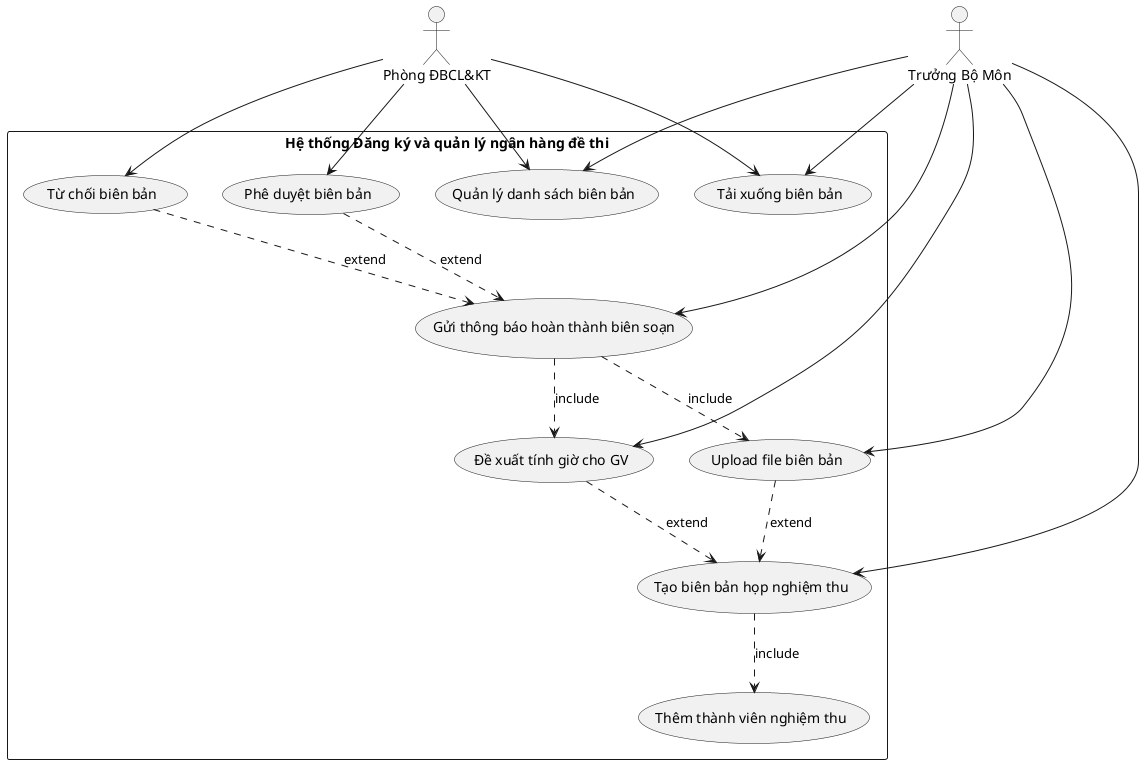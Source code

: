 @startuml
actor "Trưởng Bộ Môn" as TBM
actor "Phòng ĐBCL&KT" as DBCLKT

rectangle "Hệ thống Đăng ký và quản lý ngân hàng đề thi" {
  usecase "Tạo biên bản họp nghiệm thu" as UC1
  usecase "Quản lý danh sách biên bản" as UC2
  usecase "Thêm thành viên nghiệm thu" as UC3
  usecase "Upload file biên bản" as UC4
  usecase "Đề xuất tính giờ cho GV" as UC5
  usecase "Gửi thông báo hoàn thành biên soạn" as UC6
  usecase "Phê duyệt biên bản" as UC7
  usecase "Từ chối biên bản" as UC8
  usecase "Tải xuống biên bản" as UC9
}

TBM --> UC1
TBM --> UC2
TBM --> UC4
TBM --> UC5
TBM --> UC6
TBM --> UC9

DBCLKT --> UC2
DBCLKT --> UC7
DBCLKT --> UC8
DBCLKT --> UC9

UC1 ..> UC3 : include
UC6 ..> UC4 : include
UC6 ..> UC5 : include
UC7 ..> UC6 : extend
UC8 ..> UC6 : extend
UC4 ..> UC1 : extend
UC5 ..> UC1 : extend
@enduml